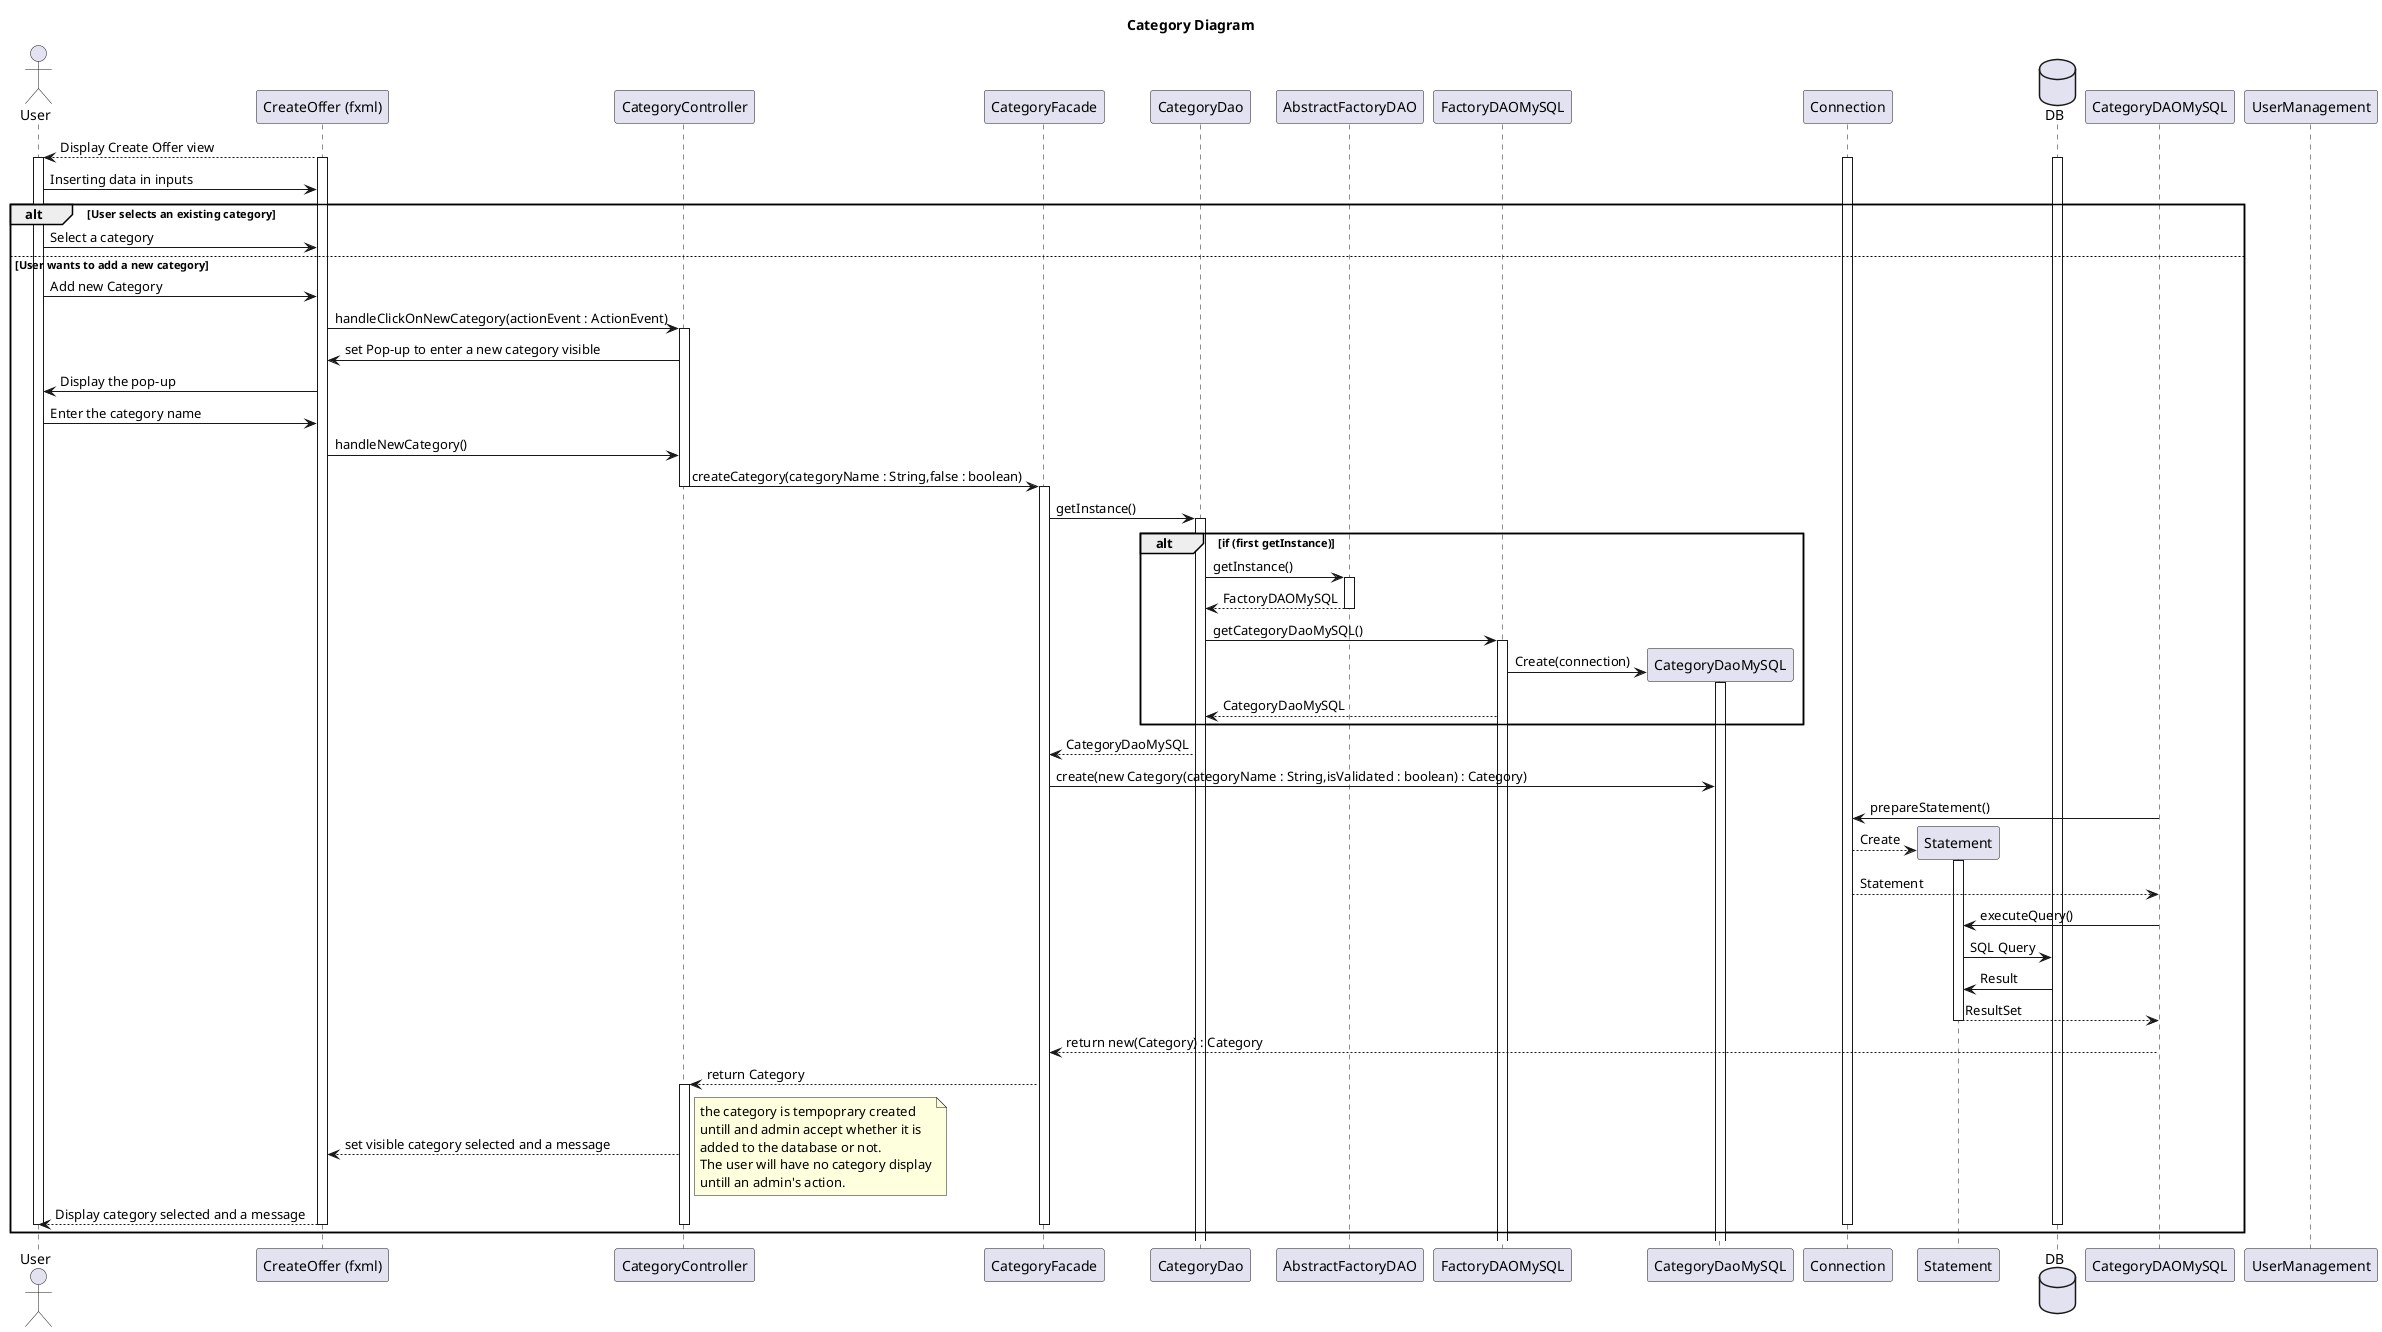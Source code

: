 @startuml
title Category Diagram

actor User
participant "CreateOffer (fxml)"
participant CategoryController
participant CategoryFacade
participant CategoryDao
participant AbstractFactoryDAO
participant FactoryDAOMySQL
participant CategoryDaoMySQL
participant Connection
participant Statement
database DB


"CreateOffer (fxml)"-->User: Display Create Offer view

activate "CreateOffer (fxml)"
activate User
activate DB
activate Connection

User->"CreateOffer (fxml)": Inserting data in inputs

alt User selects an existing category
    User->"CreateOffer (fxml)": Select a category
else User wants to add a new category
    User ->  "CreateOffer (fxml)":Add new Category
    "CreateOffer (fxml)" -> CategoryController:handleClickOnNewCategory(actionEvent : ActionEvent)
    activate CategoryController

    CategoryController -> "CreateOffer (fxml)":set Pop-up to enter a new category visible
    "CreateOffer (fxml)" ->User  :Display the pop-up
    User ->  "CreateOffer (fxml)":Enter the category name
    "CreateOffer (fxml)"->CategoryController: handleNewCategory()
    CategoryController -> CategoryFacade : createCategory(categoryName : String,false : boolean)

    deactivate CategoryController
    activate CategoryFacade


    CategoryFacade->CategoryDao : getInstance()
    alt if (first getInstance)
        activate CategoryDao
        CategoryDao -> AbstractFactoryDAO : getInstance()
        activate AbstractFactoryDAO
        AbstractFactoryDAO --> CategoryDao : FactoryDAOMySQL
        deactivate AbstractFactoryDAO

        CategoryDao -> FactoryDAOMySQL : getCategoryDaoMySQL()
        activate FactoryDAOMySQL
        FactoryDAOMySQL -> CategoryDaoMySQL **:Create(connection)
        activate CategoryDaoMySQL
        FactoryDAOMySQL --> CategoryDao : CategoryDaoMySQL
    end
    CategoryDao --> CategoryFacade : CategoryDaoMySQL



    CategoryFacade->CategoryDaoMySQL: create(new Category(categoryName : String,isValidated : boolean) : Category)

    CategoryDAOMySQL->Connection: prepareStatement()

    Connection-->Statement **: Create

    activate Statement

    Connection-->CategoryDAOMySQL: Statement


    CategoryDAOMySQL->Statement:executeQuery()

    Statement->DB: SQL Query

    DB->Statement:Result

    Statement-->CategoryDAOMySQL: ResultSet

    deactivate Statement

    CategoryDAOMySQL-->CategoryFacade: return new(Category) : Category

    CategoryFacade-->CategoryController : return Category
    activate CategoryController
    CategoryController-->"CreateOffer (fxml)":set visible category selected and a message
    note right
        the category is tempoprary created
        untill and admin accept whether it is
        added to the database or not.
        The user will have no category display
        untill an admin's action.
    end note
    "CreateOffer (fxml)"-->User:Display category selected and a message

    deactivate CategoryFacade
    deactivate "CreateOffer (fxml)"
    deactivate CategoryController
    deactivate Connection
    deactivate DB
    deactivate UserManagement
    deactivate User
end



















@enduml